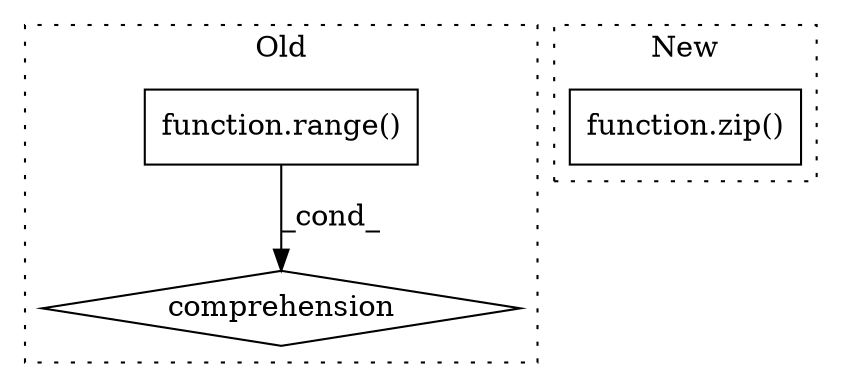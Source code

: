 digraph G {
subgraph cluster0 {
1 [label="function.range()" a="75" s="6530,6546" l="6,1" shape="box"];
3 [label="comprehension" a="45" s="6521" l="3" shape="diamond"];
label = "Old";
style="dotted";
}
subgraph cluster1 {
2 [label="function.zip()" a="75" s="6508,6545" l="4,1" shape="box"];
label = "New";
style="dotted";
}
1 -> 3 [label="_cond_"];
}